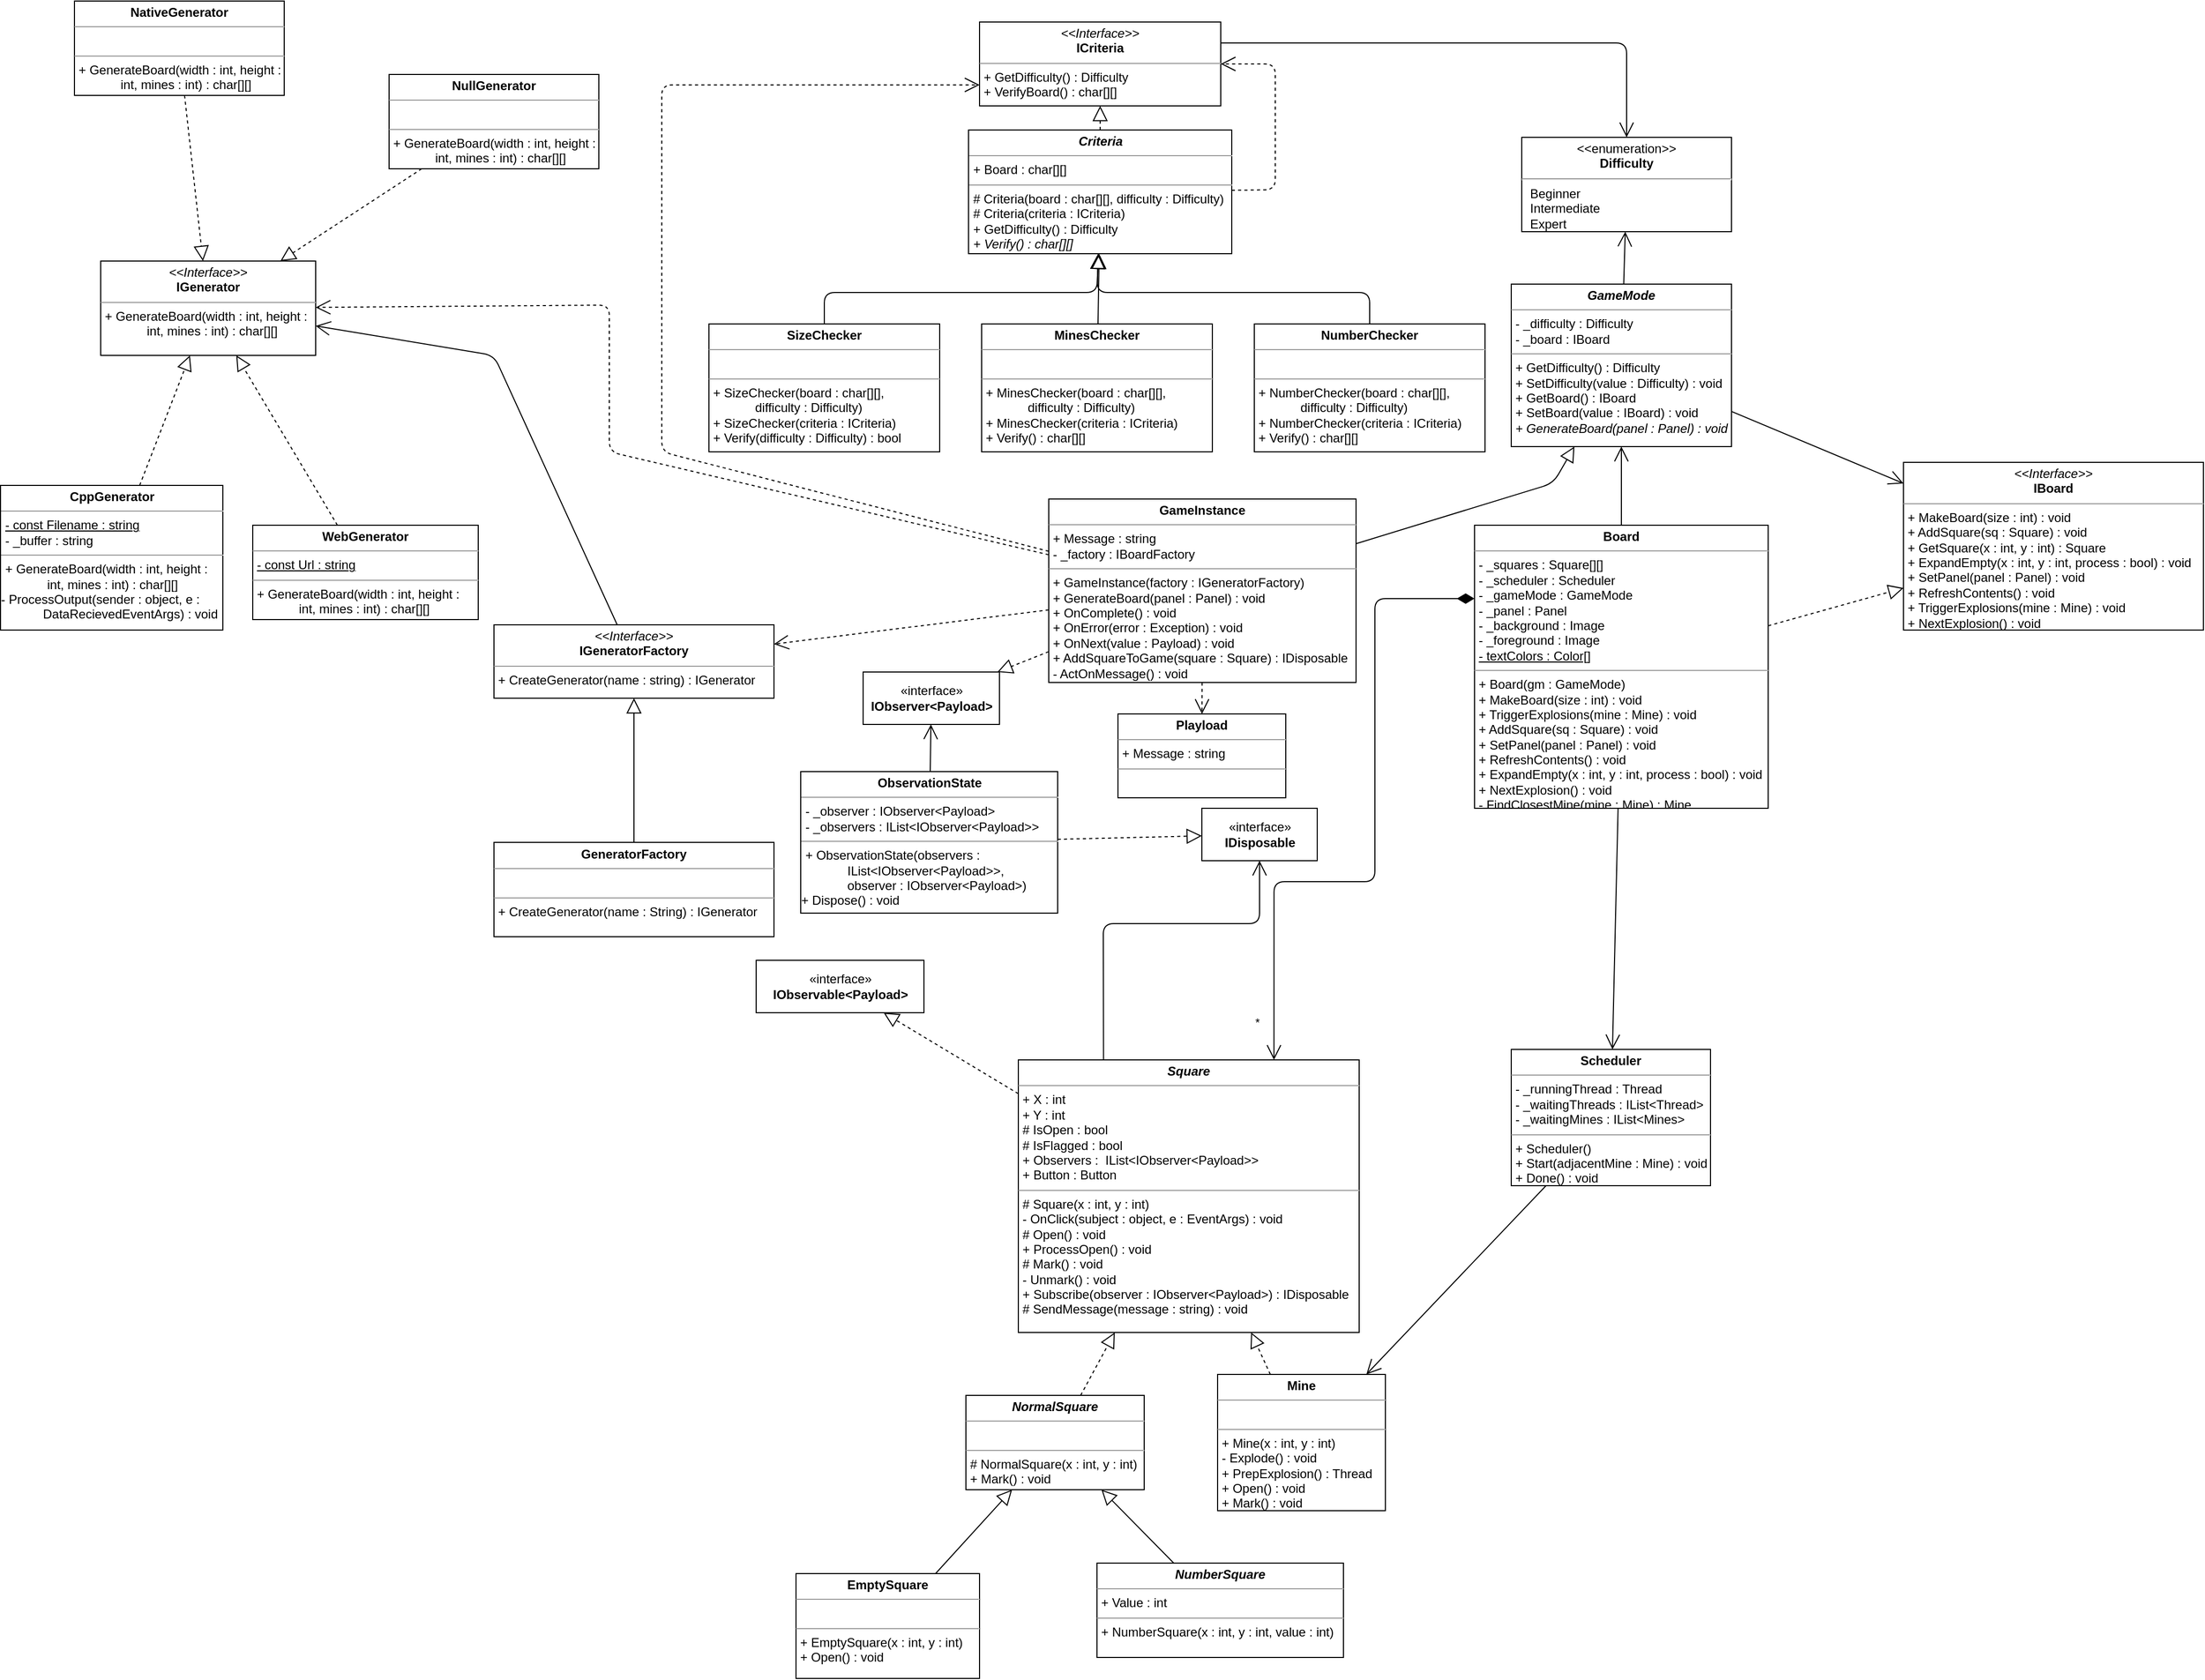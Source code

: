 <mxfile version="10.6.3" type="onedrive"><diagram id="pnodZiI6A9-rPGKO3RXd" name="Page-1"><mxGraphModel dx="2244" dy="1815" grid="1" gridSize="10" guides="1" tooltips="1" connect="1" arrows="1" fold="1" page="1" pageScale="1" pageWidth="850" pageHeight="1100" math="0" shadow="0"><root><mxCell id="0"/><mxCell id="1" parent="0"/><mxCell id="dl6-OlrVoj3H5_6Asgak-1" value="&lt;p style=&quot;margin: 0px ; margin-top: 4px ; text-align: center&quot;&gt;&lt;b&gt;&lt;i&gt;NormalSquare&lt;/i&gt;&lt;/b&gt;&lt;/p&gt;&lt;hr size=&quot;1&quot;&gt;&lt;p style=&quot;margin: 0px ; margin-left: 4px&quot;&gt;&lt;br&gt;&lt;/p&gt;&lt;hr size=&quot;1&quot;&gt;&lt;p style=&quot;margin: 0px ; margin-left: 4px&quot;&gt;# NormalSquare(x : int, y : int)&lt;/p&gt;&lt;p style=&quot;margin: 0px ; margin-left: 4px&quot;&gt;+ Mark() : void&lt;/p&gt;" style="verticalAlign=top;align=left;overflow=fill;fontSize=12;fontFamily=Helvetica;html=1;" parent="1" vertex="1"><mxGeometry x="90" y="520" width="170" height="90" as="geometry"/></mxCell><mxCell id="dl6-OlrVoj3H5_6Asgak-4" value="&lt;p style=&quot;margin: 0px ; margin-top: 4px ; text-align: center&quot;&gt;&lt;b&gt;Mine&lt;/b&gt;&lt;/p&gt;&lt;hr size=&quot;1&quot;&gt;&lt;p style=&quot;margin: 0px ; margin-left: 4px&quot;&gt;&lt;br&gt;&lt;/p&gt;&lt;hr size=&quot;1&quot;&gt;&lt;p style=&quot;margin: 0px ; margin-left: 4px&quot;&gt;+ Mine(x : int, y : int)&lt;/p&gt;&lt;p style=&quot;margin: 0px ; margin-left: 4px&quot;&gt;- Explode() : void&lt;/p&gt;&lt;p style=&quot;margin: 0px ; margin-left: 4px&quot;&gt;+ PrepExplosion() : Thread&lt;/p&gt;&lt;p style=&quot;margin: 0px ; margin-left: 4px&quot;&gt;+ Open() : void&lt;/p&gt;&lt;p style=&quot;margin: 0px ; margin-left: 4px&quot;&gt;+ Mark() : void&lt;/p&gt;" style="verticalAlign=top;align=left;overflow=fill;fontSize=12;fontFamily=Helvetica;html=1;" parent="1" vertex="1"><mxGeometry x="330" y="500" width="160" height="130" as="geometry"/></mxCell><mxCell id="dl6-OlrVoj3H5_6Asgak-5" value="&lt;p style=&quot;margin: 0px ; margin-top: 4px ; text-align: center&quot;&gt;&lt;b&gt;EmptySquare&lt;/b&gt;&lt;/p&gt;&lt;hr size=&quot;1&quot;&gt;&lt;p style=&quot;margin: 0px ; margin-left: 4px&quot;&gt;&lt;br&gt;&lt;/p&gt;&lt;hr size=&quot;1&quot;&gt;&lt;p style=&quot;margin: 0px ; margin-left: 4px&quot;&gt;+ EmptySquare(x : int, y : int)&lt;/p&gt;&lt;p style=&quot;margin: 0px ; margin-left: 4px&quot;&gt;+ Open() : void&lt;/p&gt;" style="verticalAlign=top;align=left;overflow=fill;fontSize=12;fontFamily=Helvetica;html=1;" parent="1" vertex="1"><mxGeometry x="-72" y="690" width="175" height="100" as="geometry"/></mxCell><mxCell id="dl6-OlrVoj3H5_6Asgak-6" value="&lt;p style=&quot;margin: 0px ; margin-top: 4px ; text-align: center&quot;&gt;&lt;b&gt;&lt;i&gt;NumberSquare&lt;/i&gt;&lt;/b&gt;&lt;/p&gt;&lt;hr size=&quot;1&quot;&gt;&lt;p style=&quot;margin: 0px ; margin-left: 4px&quot;&gt;+ Value : int&lt;/p&gt;&lt;hr size=&quot;1&quot;&gt;&lt;p style=&quot;margin: 0px ; margin-left: 4px&quot;&gt;+ NumberSquare(x : int, y : int, value : int)&lt;/p&gt;" style="verticalAlign=top;align=left;overflow=fill;fontSize=12;fontFamily=Helvetica;html=1;" parent="1" vertex="1"><mxGeometry x="215" y="680" width="235" height="90" as="geometry"/></mxCell><mxCell id="dl6-OlrVoj3H5_6Asgak-30" value="" style="endArrow=block;dashed=1;endFill=0;endSize=12;html=1;" parent="1" source="dl6-OlrVoj3H5_6Asgak-1" target="Zj_N1UgXmJXCf1v0Lo5h-10" edge="1"><mxGeometry width="160" relative="1" as="geometry"><mxPoint x="150" y="340" as="sourcePoint"/><mxPoint x="269.265" y="310" as="targetPoint"/></mxGeometry></mxCell><mxCell id="dl6-OlrVoj3H5_6Asgak-32" value="" style="endArrow=block;dashed=1;endFill=0;endSize=12;html=1;" parent="1" source="dl6-OlrVoj3H5_6Asgak-4" target="Zj_N1UgXmJXCf1v0Lo5h-10" edge="1"><mxGeometry width="160" relative="1" as="geometry"><mxPoint x="590" y="330" as="sourcePoint"/><mxPoint x="321.833" y="310" as="targetPoint"/></mxGeometry></mxCell><mxCell id="dl6-OlrVoj3H5_6Asgak-33" value="" style="edgeStyle=none;html=1;endSize=12;endArrow=block;endFill=0;" parent="1" source="dl6-OlrVoj3H5_6Asgak-5" target="dl6-OlrVoj3H5_6Asgak-1" edge="1"><mxGeometry width="160" relative="1" as="geometry"><mxPoint x="110" y="640" as="sourcePoint"/><mxPoint x="270" y="640" as="targetPoint"/></mxGeometry></mxCell><mxCell id="dl6-OlrVoj3H5_6Asgak-34" value="" style="edgeStyle=none;html=1;endSize=12;endArrow=block;endFill=0;" parent="1" source="dl6-OlrVoj3H5_6Asgak-6" target="dl6-OlrVoj3H5_6Asgak-1" edge="1"><mxGeometry width="160" relative="1" as="geometry"><mxPoint x="360" y="630" as="sourcePoint"/><mxPoint x="520" y="630" as="targetPoint"/></mxGeometry></mxCell><mxCell id="dl6-OlrVoj3H5_6Asgak-48" value="&lt;p style=&quot;margin: 0px ; margin-top: 4px ; text-align: center&quot;&gt;&lt;b&gt;Board&lt;/b&gt;&lt;/p&gt;&lt;hr size=&quot;1&quot;&gt;&lt;p style=&quot;margin: 0px ; margin-left: 4px&quot;&gt;- _squares : Square[][]&lt;/p&gt;&lt;p style=&quot;margin: 0px ; margin-left: 4px&quot;&gt;- _scheduler : Scheduler&lt;/p&gt;&lt;p style=&quot;margin: 0px ; margin-left: 4px&quot;&gt;- _gameMode : GameMode&lt;/p&gt;&lt;p style=&quot;margin: 0px ; margin-left: 4px&quot;&gt;- _panel : Panel&lt;/p&gt;&lt;p style=&quot;margin: 0px ; margin-left: 4px&quot;&gt;- _background : Image&lt;/p&gt;&lt;p style=&quot;margin: 0px ; margin-left: 4px&quot;&gt;- _foreground : Image&lt;/p&gt;&lt;p style=&quot;margin: 0px ; margin-left: 4px&quot;&gt;&lt;u&gt;- textColors : Color[]&lt;/u&gt;&lt;/p&gt;&lt;hr size=&quot;1&quot;&gt;&lt;p style=&quot;margin: 0px ; margin-left: 4px&quot;&gt;+ Board(gm : GameMode)&lt;/p&gt;&lt;p style=&quot;margin: 0px ; margin-left: 4px&quot;&gt;+ MakeBoard(size : int) : void&lt;/p&gt;&lt;p style=&quot;margin: 0px ; margin-left: 4px&quot;&gt;+ TriggerExplosions(mine : Mine) : void&lt;/p&gt;&lt;p style=&quot;margin: 0px ; margin-left: 4px&quot;&gt;+ AddSquare(sq : Square) : void&lt;/p&gt;&lt;p style=&quot;margin: 0px ; margin-left: 4px&quot;&gt;+ SetPanel(panel : Panel) : void&lt;/p&gt;&lt;p style=&quot;margin: 0px ; margin-left: 4px&quot;&gt;+ RefreshContents() : void&lt;/p&gt;&lt;p style=&quot;margin: 0px ; margin-left: 4px&quot;&gt;+ ExpandEmpty(x : int, y : int, process : bool) : void&lt;/p&gt;&lt;p style=&quot;margin: 0px ; margin-left: 4px&quot;&gt;+ NextExplosion() : void&lt;/p&gt;&lt;p style=&quot;margin: 0px ; margin-left: 4px&quot;&gt;- FindClosestMine(mine : Mine) : Mine&lt;/p&gt;&lt;p style=&quot;margin: 0px ; margin-left: 4px&quot;&gt;- GetAdjacentSquares(s : Square) : IList&amp;lt;Square&amp;gt;&lt;/p&gt;" style="verticalAlign=top;align=left;overflow=fill;fontSize=12;fontFamily=Helvetica;html=1;" parent="1" vertex="1"><mxGeometry x="575" y="-310" width="280" height="270" as="geometry"/></mxCell><mxCell id="dl6-OlrVoj3H5_6Asgak-49" value="*" style="endArrow=open;html=1;endSize=12;startArrow=diamondThin;startSize=14;startFill=1;edgeStyle=orthogonalEdgeStyle;align=left;verticalAlign=bottom;entryX=0.75;entryY=0;entryDx=0;entryDy=0;" parent="1" source="dl6-OlrVoj3H5_6Asgak-48" target="Zj_N1UgXmJXCf1v0Lo5h-10" edge="1"><mxGeometry x="0.915" y="-20" relative="1" as="geometry"><mxPoint x="350" y="-260" as="sourcePoint"/><mxPoint x="560" y="-120" as="targetPoint"/><mxPoint as="offset"/><Array as="points"><mxPoint x="480" y="-240"/><mxPoint x="480" y="30"/><mxPoint x="384" y="30"/></Array></mxGeometry></mxCell><mxCell id="Zj_N1UgXmJXCf1v0Lo5h-3" value="&lt;p style=&quot;margin: 0px ; margin-top: 4px ; text-align: center&quot;&gt;&lt;b&gt;GameInstance&lt;/b&gt;&lt;/p&gt;&lt;hr size=&quot;1&quot;&gt;&lt;p style=&quot;margin: 0px ; margin-left: 4px&quot;&gt;+ Message : string&lt;/p&gt;&lt;p style=&quot;margin: 0px ; margin-left: 4px&quot;&gt;- _factory : IBoardFactory&lt;/p&gt;&lt;hr size=&quot;1&quot;&gt;&lt;p style=&quot;margin: 0px ; margin-left: 4px&quot;&gt;+ GameInstance(factory : IGeneratorFactory)&lt;/p&gt;&lt;p style=&quot;margin: 0px ; margin-left: 4px&quot;&gt;+ GenerateBoard(panel : Panel) : void&lt;/p&gt;&lt;p style=&quot;margin: 0px ; margin-left: 4px&quot;&gt;+ OnComplete() : void&lt;/p&gt;&lt;p style=&quot;margin: 0px ; margin-left: 4px&quot;&gt;+ OnError(error : Exception) : void&lt;/p&gt;&lt;p style=&quot;margin: 0px ; margin-left: 4px&quot;&gt;+ OnNext(value : Payload) : void&lt;/p&gt;&lt;p style=&quot;margin: 0px ; margin-left: 4px&quot;&gt;+ AddSquareToGame(square : Square) : IDisposable&lt;/p&gt;&lt;p style=&quot;margin: 0px ; margin-left: 4px&quot;&gt;- ActOnMessage() : void&lt;/p&gt;" style="verticalAlign=top;align=left;overflow=fill;fontSize=12;fontFamily=Helvetica;html=1;" parent="1" vertex="1"><mxGeometry x="169" y="-335" width="293" height="175" as="geometry"/></mxCell><mxCell id="Zj_N1UgXmJXCf1v0Lo5h-4" value="&lt;p style=&quot;margin: 0px ; margin-top: 4px ; text-align: center&quot;&gt;&amp;lt;&amp;lt;enumeration&amp;gt;&amp;gt;&lt;br&gt;&lt;b&gt;Difficulty&lt;/b&gt;&lt;/p&gt;&lt;hr&gt;&lt;p style=&quot;margin: 0px ; margin-left: 8px ; text-align: left&quot;&gt;Beginner&lt;/p&gt;&lt;p style=&quot;margin: 0px ; margin-left: 8px ; text-align: left&quot;&gt;Intermediate&lt;/p&gt;&lt;p style=&quot;margin: 0px ; margin-left: 8px ; text-align: left&quot;&gt;Expert&lt;/p&gt;" style="shape=rect;html=1;overflow=fill;whiteSpace=wrap;" parent="1" vertex="1"><mxGeometry x="620" y="-680" width="200" height="90" as="geometry"/></mxCell><mxCell id="Zj_N1UgXmJXCf1v0Lo5h-10" value="&lt;p style=&quot;margin: 0px ; margin-top: 4px ; text-align: center&quot;&gt;&lt;b&gt;&lt;i&gt;Square&lt;/i&gt;&lt;/b&gt;&lt;/p&gt;&lt;hr size=&quot;1&quot;&gt;&lt;p style=&quot;margin: 0px ; margin-left: 4px&quot;&gt;+ X : int&lt;/p&gt;&lt;p style=&quot;margin: 0px ; margin-left: 4px&quot;&gt;+ Y : int&lt;/p&gt;&lt;p style=&quot;margin: 0px ; margin-left: 4px&quot;&gt;# IsOpen : bool&lt;br&gt;&lt;/p&gt;&lt;p style=&quot;margin: 0px ; margin-left: 4px&quot;&gt;# IsFlagged : bool&lt;/p&gt;&lt;p style=&quot;margin: 0px ; margin-left: 4px&quot;&gt;+ Observers :&amp;nbsp; IList&amp;lt;IObserver&amp;lt;Payload&amp;gt;&amp;gt;&lt;/p&gt;&lt;p style=&quot;margin: 0px ; margin-left: 4px&quot;&gt;+ Button : Button&lt;/p&gt;&lt;hr size=&quot;1&quot;&gt;&lt;p style=&quot;margin: 0px ; margin-left: 4px&quot;&gt;# Square(x : int, y : int)&lt;/p&gt;&lt;p style=&quot;margin: 0px ; margin-left: 4px&quot;&gt;- OnClick(subject : object, e : EventArgs) : void&lt;/p&gt;&lt;p style=&quot;margin: 0px ; margin-left: 4px&quot;&gt;# Open() : void&lt;/p&gt;&lt;p style=&quot;margin: 0px ; margin-left: 4px&quot;&gt;+ ProcessOpen() : void&lt;/p&gt;&lt;p style=&quot;margin: 0px ; margin-left: 4px&quot;&gt;# Mark() : void&lt;/p&gt;&lt;p style=&quot;margin: 0px ; margin-left: 4px&quot;&gt;- Unmark() : void&lt;/p&gt;&lt;p style=&quot;margin: 0px ; margin-left: 4px&quot;&gt;+ Subscribe(observer : IObserver&amp;lt;Payload&amp;gt;) : IDisposable&lt;/p&gt;&lt;p style=&quot;margin: 0px ; margin-left: 4px&quot;&gt;# SendMessage(message : string) : void&lt;/p&gt;" style="verticalAlign=top;align=left;overflow=fill;fontSize=12;fontFamily=Helvetica;html=1;" parent="1" vertex="1"><mxGeometry x="140" y="200" width="325" height="260" as="geometry"/></mxCell><mxCell id="Zj_N1UgXmJXCf1v0Lo5h-11" value="&lt;p style=&quot;margin: 0px ; margin-top: 4px ; text-align: center&quot;&gt;&lt;b&gt;&lt;i&gt;GameMode&lt;/i&gt;&lt;/b&gt;&lt;/p&gt;&lt;hr size=&quot;1&quot;&gt;&lt;p style=&quot;margin: 0px ; margin-left: 4px&quot;&gt;- _difficulty : Difficulty&lt;/p&gt;&lt;p style=&quot;margin: 0px ; margin-left: 4px&quot;&gt;- _board : IBoard&lt;/p&gt;&lt;hr size=&quot;1&quot;&gt;&lt;p style=&quot;margin: 0px ; margin-left: 4px&quot;&gt;+ GetDifficulty() : Difficulty&lt;/p&gt;&lt;p style=&quot;margin: 0px ; margin-left: 4px&quot;&gt;+ SetDifficulty(value : Difficulty) : void&lt;/p&gt;&lt;p style=&quot;margin: 0px ; margin-left: 4px&quot;&gt;+ GetBoard() : IBoard&lt;/p&gt;&lt;p style=&quot;margin: 0px ; margin-left: 4px&quot;&gt;+ SetBoard(value : IBoard) : void&lt;/p&gt;&lt;p style=&quot;margin: 0px ; margin-left: 4px&quot;&gt;&lt;i&gt;+ GenerateBoard(panel : Panel) : void&lt;/i&gt;&lt;/p&gt;" style="verticalAlign=top;align=left;overflow=fill;fontSize=12;fontFamily=Helvetica;html=1;" parent="1" vertex="1"><mxGeometry x="610" y="-540" width="210" height="155" as="geometry"/></mxCell><mxCell id="Zj_N1UgXmJXCf1v0Lo5h-12" value="" style="endArrow=open;endFill=1;endSize=12;html=1;" parent="1" source="Zj_N1UgXmJXCf1v0Lo5h-11" target="Zj_N1UgXmJXCf1v0Lo5h-13" edge="1"><mxGeometry width="160" relative="1" as="geometry"><mxPoint x="970" y="40" as="sourcePoint"/><mxPoint x="900" y="-400" as="targetPoint"/></mxGeometry></mxCell><mxCell id="Zj_N1UgXmJXCf1v0Lo5h-13" value="&lt;p style=&quot;margin: 0px ; margin-top: 4px ; text-align: center&quot;&gt;&lt;i&gt;&amp;lt;&amp;lt;Interface&amp;gt;&amp;gt;&lt;/i&gt;&lt;br&gt;&lt;b&gt;IBoard&lt;/b&gt;&lt;/p&gt;&lt;hr size=&quot;1&quot;&gt;&lt;p style=&quot;margin: 0px ; margin-left: 4px&quot;&gt;+ MakeBoard(size : int) : void&lt;/p&gt;&lt;p style=&quot;margin: 0px ; margin-left: 4px&quot;&gt;+ AddSquare(sq : Square) : void&lt;br&gt;&lt;/p&gt;&lt;p style=&quot;margin: 0px ; margin-left: 4px&quot;&gt;+ GetSquare(x : int, y : int) : Square&lt;/p&gt;&lt;p style=&quot;margin: 0px ; margin-left: 4px&quot;&gt;+ ExpandEmpty(x : int, y : int, process : bool) : void&lt;/p&gt;&lt;p style=&quot;margin: 0px ; margin-left: 4px&quot;&gt;+ SetPanel(panel : Panel) : void&lt;/p&gt;&lt;p style=&quot;margin: 0px ; margin-left: 4px&quot;&gt;+ RefreshContents() : void&lt;/p&gt;&lt;p style=&quot;margin: 0px ; margin-left: 4px&quot;&gt;+ TriggerExplosions(mine : Mine) : void&lt;/p&gt;&lt;p style=&quot;margin: 0px ; margin-left: 4px&quot;&gt;+ NextExplosion() : void&lt;/p&gt;" style="verticalAlign=top;align=left;overflow=fill;fontSize=12;fontFamily=Helvetica;html=1;" parent="1" vertex="1"><mxGeometry x="984" y="-370" width="286" height="160" as="geometry"/></mxCell><mxCell id="Zj_N1UgXmJXCf1v0Lo5h-14" value="" style="endArrow=block;dashed=1;endFill=0;endSize=12;html=1;" parent="1" source="dl6-OlrVoj3H5_6Asgak-48" target="Zj_N1UgXmJXCf1v0Lo5h-13" edge="1"><mxGeometry width="160" relative="1" as="geometry"><mxPoint x="670" y="-350" as="sourcePoint"/><mxPoint x="830" y="-350" as="targetPoint"/></mxGeometry></mxCell><mxCell id="Zj_N1UgXmJXCf1v0Lo5h-15" value="" style="endArrow=open;endFill=1;endSize=12;html=1;" parent="1" source="dl6-OlrVoj3H5_6Asgak-48" target="Zj_N1UgXmJXCf1v0Lo5h-11" edge="1"><mxGeometry width="160" relative="1" as="geometry"><mxPoint x="890" y="-350" as="sourcePoint"/><mxPoint x="1050" y="-350" as="targetPoint"/></mxGeometry></mxCell><mxCell id="Zj_N1UgXmJXCf1v0Lo5h-16" value="" style="endArrow=open;endFill=1;endSize=12;html=1;" parent="1" source="Zj_N1UgXmJXCf1v0Lo5h-11" target="Zj_N1UgXmJXCf1v0Lo5h-4" edge="1"><mxGeometry width="160" relative="1" as="geometry"><mxPoint x="260" y="-589.5" as="sourcePoint"/><mxPoint x="420" y="-589.5" as="targetPoint"/></mxGeometry></mxCell><mxCell id="Zj_N1UgXmJXCf1v0Lo5h-17" value="" style="edgeStyle=none;html=1;endSize=12;endArrow=block;endFill=0;" parent="1" source="Zj_N1UgXmJXCf1v0Lo5h-3" target="Zj_N1UgXmJXCf1v0Lo5h-11" edge="1"><mxGeometry width="160" relative="1" as="geometry"><mxPoint x="130" y="-119.5" as="sourcePoint"/><mxPoint x="290" y="-119.5" as="targetPoint"/><Array as="points"><mxPoint x="650" y="-350"/></Array></mxGeometry></mxCell><mxCell id="Zj_N1UgXmJXCf1v0Lo5h-18" value="&lt;p style=&quot;margin: 0px ; margin-top: 4px ; text-align: center&quot;&gt;&lt;b&gt;Playload&lt;/b&gt;&lt;/p&gt;&lt;hr size=&quot;1&quot;&gt;&lt;p style=&quot;margin: 0px ; margin-left: 4px&quot;&gt;+ Message : string&lt;/p&gt;&lt;hr size=&quot;1&quot;&gt;&lt;p style=&quot;margin: 0px ; margin-left: 4px&quot;&gt;&lt;br&gt;&lt;/p&gt;" style="verticalAlign=top;align=left;overflow=fill;fontSize=12;fontFamily=Helvetica;html=1;" parent="1" vertex="1"><mxGeometry x="235" y="-130" width="160" height="80" as="geometry"/></mxCell><mxCell id="Zj_N1UgXmJXCf1v0Lo5h-19" value="«interface»&lt;br&gt;&lt;b&gt;IObservable&amp;lt;Payload&amp;gt;&lt;/b&gt;" style="html=1;" parent="1" vertex="1"><mxGeometry x="-110" y="105" width="160" height="50" as="geometry"/></mxCell><mxCell id="Zj_N1UgXmJXCf1v0Lo5h-22" value="" style="endArrow=block;dashed=1;endFill=0;endSize=12;html=1;" parent="1" source="Zj_N1UgXmJXCf1v0Lo5h-10" target="Zj_N1UgXmJXCf1v0Lo5h-19" edge="1"><mxGeometry width="160" relative="1" as="geometry"><mxPoint x="-60" y="190" as="sourcePoint"/><mxPoint x="100" y="190" as="targetPoint"/></mxGeometry></mxCell><mxCell id="Zj_N1UgXmJXCf1v0Lo5h-23" value="«interface»&lt;br&gt;&lt;b&gt;IObserver&amp;lt;Payload&amp;gt;&lt;/b&gt;" style="html=1;" parent="1" vertex="1"><mxGeometry x="-8" y="-170" width="130" height="50" as="geometry"/></mxCell><mxCell id="Zj_N1UgXmJXCf1v0Lo5h-24" value="" style="endArrow=block;dashed=1;endFill=0;endSize=12;html=1;" parent="1" source="Zj_N1UgXmJXCf1v0Lo5h-3" target="Zj_N1UgXmJXCf1v0Lo5h-23" edge="1"><mxGeometry width="160" relative="1" as="geometry"><mxPoint x="290" y="-140" as="sourcePoint"/><mxPoint x="200" y="-254.5" as="targetPoint"/></mxGeometry></mxCell><mxCell id="Zj_N1UgXmJXCf1v0Lo5h-25" value="Use" style="endArrow=open;endSize=12;dashed=1;html=1;textOpacity=0;" parent="1" source="Zj_N1UgXmJXCf1v0Lo5h-3" target="Zj_N1UgXmJXCf1v0Lo5h-18" edge="1"><mxGeometry width="160" relative="1" as="geometry"><mxPoint x="180" y="-120" as="sourcePoint"/><mxPoint x="340" y="-120" as="targetPoint"/><Array as="points"/></mxGeometry></mxCell><mxCell id="Zj_N1UgXmJXCf1v0Lo5h-26" value="«interface»&lt;br&gt;&lt;b&gt;IDisposable&lt;/b&gt;" style="html=1;" parent="1" vertex="1"><mxGeometry x="315" y="-40" width="110" height="50" as="geometry"/></mxCell><mxCell id="Zj_N1UgXmJXCf1v0Lo5h-27" value="&lt;p style=&quot;margin: 0px ; margin-top: 4px ; text-align: center&quot;&gt;&lt;b&gt;ObservationState&lt;/b&gt;&lt;/p&gt;&lt;hr size=&quot;1&quot;&gt;&lt;p style=&quot;margin: 0px ; margin-left: 4px&quot;&gt;- _observer : IObserver&amp;lt;Payload&amp;gt;&lt;/p&gt;&lt;p style=&quot;margin: 0px ; margin-left: 4px&quot;&gt;- _observers : IList&amp;lt;IObserver&amp;lt;Payload&amp;gt;&amp;gt;&lt;/p&gt;&lt;hr size=&quot;1&quot;&gt;&lt;p style=&quot;margin: 0px ; margin-left: 4px&quot;&gt;+ ObservationState(observers :&amp;nbsp;&lt;/p&gt;&lt;blockquote style=&quot;margin: 0 0 0 40px ; border: none ; padding: 0px&quot;&gt;&lt;p style=&quot;margin: 0px ; margin-left: 4px&quot;&gt;IList&amp;lt;IObserver&amp;lt;Payload&amp;gt;&amp;gt;,&amp;nbsp;&lt;/p&gt;&lt;p style=&quot;margin: 0px ; margin-left: 4px&quot;&gt;observer : IObserver&amp;lt;Payload&amp;gt;)&lt;/p&gt;&lt;/blockquote&gt;+ Dispose() : void&lt;br&gt;" style="verticalAlign=top;align=left;overflow=fill;fontSize=12;fontFamily=Helvetica;html=1;" parent="1" vertex="1"><mxGeometry x="-67.5" y="-75" width="245" height="135" as="geometry"/></mxCell><mxCell id="Zj_N1UgXmJXCf1v0Lo5h-28" value="" style="endArrow=block;dashed=1;endFill=0;endSize=12;html=1;" parent="1" source="Zj_N1UgXmJXCf1v0Lo5h-27" target="Zj_N1UgXmJXCf1v0Lo5h-26" edge="1"><mxGeometry width="160" relative="1" as="geometry"><mxPoint x="220" y="30" as="sourcePoint"/><mxPoint x="380" y="30" as="targetPoint"/></mxGeometry></mxCell><mxCell id="Zj_N1UgXmJXCf1v0Lo5h-30" value="" style="endArrow=open;endFill=1;endSize=12;html=1;" parent="1" source="Zj_N1UgXmJXCf1v0Lo5h-27" target="Zj_N1UgXmJXCf1v0Lo5h-23" edge="1"><mxGeometry width="160" relative="1" as="geometry"><mxPoint x="40" y="-150" as="sourcePoint"/><mxPoint x="200" y="-150" as="targetPoint"/></mxGeometry></mxCell><mxCell id="Zj_N1UgXmJXCf1v0Lo5h-32" value="&lt;p style=&quot;margin: 0px ; margin-top: 4px ; text-align: center&quot;&gt;&lt;b&gt;Scheduler&lt;/b&gt;&lt;/p&gt;&lt;hr size=&quot;1&quot;&gt;&lt;p style=&quot;margin: 0px ; margin-left: 4px&quot;&gt;- _runningThread : Thread&lt;/p&gt;&lt;p style=&quot;margin: 0px ; margin-left: 4px&quot;&gt;- _waitingThreads : IList&amp;lt;Thread&amp;gt;&lt;br&gt;&lt;/p&gt;&lt;p style=&quot;margin: 0px ; margin-left: 4px&quot;&gt;- _waitingMines : IList&amp;lt;Mines&amp;gt;&lt;/p&gt;&lt;hr size=&quot;1&quot;&gt;&lt;p style=&quot;margin: 0px ; margin-left: 4px&quot;&gt;+ Scheduler()&lt;/p&gt;&lt;p style=&quot;margin: 0px ; margin-left: 4px&quot;&gt;+ Start(adjacentMine : Mine) : void&lt;/p&gt;&lt;p style=&quot;margin: 0px ; margin-left: 4px&quot;&gt;+ Done() : void&lt;/p&gt;" style="verticalAlign=top;align=left;overflow=fill;fontSize=12;fontFamily=Helvetica;html=1;" parent="1" vertex="1"><mxGeometry x="610" y="190" width="190" height="130" as="geometry"/></mxCell><mxCell id="Zj_N1UgXmJXCf1v0Lo5h-36" value="" style="endArrow=open;endFill=1;endSize=12;html=1;" parent="1" source="dl6-OlrVoj3H5_6Asgak-48" target="Zj_N1UgXmJXCf1v0Lo5h-32" edge="1"><mxGeometry width="160" relative="1" as="geometry"><mxPoint x="740" y="-110" as="sourcePoint"/><mxPoint x="900" y="-110" as="targetPoint"/></mxGeometry></mxCell><mxCell id="hIwjcrPn_m_a7-lA1DSF-1" value="" style="endArrow=open;endFill=1;endSize=12;html=1;exitX=0.25;exitY=0;exitDx=0;exitDy=0;" parent="1" source="Zj_N1UgXmJXCf1v0Lo5h-10" target="Zj_N1UgXmJXCf1v0Lo5h-26" edge="1"><mxGeometry width="160" relative="1" as="geometry"><mxPoint x="200" y="190" as="sourcePoint"/><mxPoint x="340" y="90" as="targetPoint"/><Array as="points"><mxPoint x="221" y="70"/><mxPoint x="370" y="70"/></Array></mxGeometry></mxCell><mxCell id="0U5L65BVeezEL8dCvUQB-1" value="&lt;p style=&quot;margin: 0px ; margin-top: 4px ; text-align: center&quot;&gt;&lt;i&gt;&amp;lt;&amp;lt;Interface&amp;gt;&amp;gt;&lt;/i&gt;&lt;br&gt;&lt;b&gt;IGenerator&lt;/b&gt;&lt;/p&gt;&lt;hr size=&quot;1&quot;&gt;&lt;p style=&quot;margin: 0px ; margin-left: 4px&quot;&gt;+ GenerateBoard(width : int, height :&amp;nbsp;&lt;/p&gt;&lt;blockquote style=&quot;margin: 0 0 0 40px ; border: none ; padding: 0px&quot;&gt;&lt;p style=&quot;margin: 0px ; margin-left: 4px&quot;&gt;int,&amp;nbsp;&lt;span&gt;mines : int) : char[][]&lt;/span&gt;&lt;/p&gt;&lt;/blockquote&gt;" style="verticalAlign=top;align=left;overflow=fill;fontSize=12;fontFamily=Helvetica;html=1;" parent="1" vertex="1"><mxGeometry x="-735" y="-562" width="205" height="90" as="geometry"/></mxCell><mxCell id="0U5L65BVeezEL8dCvUQB-2" value="&lt;p style=&quot;margin: 0px ; margin-top: 4px ; text-align: center&quot;&gt;&lt;i&gt;&amp;lt;&amp;lt;Interface&amp;gt;&amp;gt;&lt;/i&gt;&lt;br&gt;&lt;b&gt;IGeneratorFactory&lt;/b&gt;&lt;/p&gt;&lt;hr size=&quot;1&quot;&gt;&lt;p style=&quot;margin: 0px ; margin-left: 4px&quot;&gt;+ CreateGenerator(name : string) : IGenerator&lt;/p&gt;" style="verticalAlign=top;align=left;overflow=fill;fontSize=12;fontFamily=Helvetica;html=1;" parent="1" vertex="1"><mxGeometry x="-360" y="-215" width="267" height="70" as="geometry"/></mxCell><mxCell id="0U5L65BVeezEL8dCvUQB-3" value="Use" style="endArrow=open;endSize=12;dashed=1;html=1;textOpacity=0;" parent="1" source="Zj_N1UgXmJXCf1v0Lo5h-3" target="0U5L65BVeezEL8dCvUQB-2" edge="1"><mxGeometry width="160" relative="1" as="geometry"><mxPoint x="40" y="-540" as="sourcePoint"/><mxPoint x="200" y="-540" as="targetPoint"/></mxGeometry></mxCell><mxCell id="0U5L65BVeezEL8dCvUQB-4" value="Use" style="endArrow=open;endSize=12;dashed=1;html=1;textOpacity=0;" parent="1" source="Zj_N1UgXmJXCf1v0Lo5h-3" target="0U5L65BVeezEL8dCvUQB-1" edge="1"><mxGeometry width="160" relative="1" as="geometry"><mxPoint x="-40" y="-400" as="sourcePoint"/><mxPoint x="120" y="-400" as="targetPoint"/><Array as="points"><mxPoint x="-250" y="-380"/><mxPoint x="-250" y="-520"/></Array></mxGeometry></mxCell><mxCell id="0U5L65BVeezEL8dCvUQB-5" value="&lt;p style=&quot;margin: 0px ; margin-top: 4px ; text-align: center&quot;&gt;&lt;b&gt;GeneratorFactory&lt;/b&gt;&lt;/p&gt;&lt;hr size=&quot;1&quot;&gt;&lt;p style=&quot;margin: 0px ; margin-left: 4px&quot;&gt;&lt;br&gt;&lt;/p&gt;&lt;hr size=&quot;1&quot;&gt;&lt;p style=&quot;margin: 0px ; margin-left: 4px&quot;&gt;+ CreateGenerator(name : String) : IGenerator&lt;br&gt;&lt;/p&gt;" style="verticalAlign=top;align=left;overflow=fill;fontSize=12;fontFamily=Helvetica;html=1;" parent="1" vertex="1"><mxGeometry x="-360" y="-7.5" width="267" height="90" as="geometry"/></mxCell><mxCell id="0U5L65BVeezEL8dCvUQB-6" value="" style="edgeStyle=none;html=1;endSize=12;endArrow=block;endFill=0;" parent="1" source="0U5L65BVeezEL8dCvUQB-5" target="0U5L65BVeezEL8dCvUQB-2" edge="1"><mxGeometry width="160" relative="1" as="geometry"><mxPoint x="-380" y="-400" as="sourcePoint"/><mxPoint x="-220" y="-400" as="targetPoint"/></mxGeometry></mxCell><mxCell id="0U5L65BVeezEL8dCvUQB-7" value="&lt;p style=&quot;margin: 0px ; margin-top: 4px ; text-align: center&quot;&gt;&lt;b&gt;NativeGenerator&lt;/b&gt;&lt;/p&gt;&lt;hr size=&quot;1&quot;&gt;&lt;p style=&quot;margin: 0px ; margin-left: 4px&quot;&gt;&lt;br&gt;&lt;/p&gt;&lt;hr size=&quot;1&quot;&gt;&lt;p style=&quot;margin: 0px ; margin-left: 4px&quot;&gt;+ GenerateBoard(width : int, height :&amp;nbsp;&lt;/p&gt;&lt;blockquote style=&quot;margin: 0 0 0 40px ; border: none ; padding: 0px&quot;&gt;&lt;p style=&quot;margin: 0px ; margin-left: 4px&quot;&gt;int, mines : int) : char[][]&lt;/p&gt;&lt;/blockquote&gt;" style="verticalAlign=top;align=left;overflow=fill;fontSize=12;fontFamily=Helvetica;html=1;" parent="1" vertex="1"><mxGeometry x="-760" y="-810" width="200" height="90" as="geometry"/></mxCell><mxCell id="0U5L65BVeezEL8dCvUQB-8" value="&lt;p style=&quot;margin: 0px ; margin-top: 4px ; text-align: center&quot;&gt;&lt;b&gt;CppGenerator&lt;/b&gt;&lt;/p&gt;&lt;hr size=&quot;1&quot;&gt;&lt;p style=&quot;margin: 0px ; margin-left: 4px&quot;&gt;&lt;u&gt;- const Filename : string&lt;/u&gt;&lt;/p&gt;&lt;p style=&quot;margin: 0px ; margin-left: 4px&quot;&gt;- _buffer : string&lt;/p&gt;&lt;hr size=&quot;1&quot;&gt;&lt;p style=&quot;margin: 0px ; margin-left: 4px&quot;&gt;&lt;span&gt;+ GenerateBoard(width : int, height :&lt;/span&gt;&lt;br&gt;&lt;/p&gt;&lt;p style=&quot;margin: 0px ; margin-left: 4px&quot;&gt;&lt;/p&gt;&lt;blockquote style=&quot;margin: 0 0 0 40px ; border: none ; padding: 0px&quot;&gt;&lt;p style=&quot;margin: 0px ; margin-left: 4px&quot;&gt;int, mines : int) : char[][]&lt;/p&gt;&lt;/blockquote&gt;- ProcessOutput(sender : object,&amp;nbsp;&lt;span&gt;e : &lt;br&gt;&lt;/span&gt;&lt;blockquote style=&quot;margin: 0 0 0 40px ; border: none ; padding: 0px&quot;&gt;&lt;span&gt;DataRecievedEventArgs) : void&lt;/span&gt;&lt;/blockquote&gt;&lt;p&gt;&lt;/p&gt;" style="verticalAlign=top;align=left;overflow=fill;fontSize=12;fontFamily=Helvetica;html=1;" parent="1" vertex="1"><mxGeometry x="-830.5" y="-348" width="212" height="138" as="geometry"/></mxCell><mxCell id="0U5L65BVeezEL8dCvUQB-9" value="&lt;p style=&quot;margin: 0px ; margin-top: 4px ; text-align: center&quot;&gt;&lt;b&gt;WebGenerator&lt;/b&gt;&lt;/p&gt;&lt;hr size=&quot;1&quot;&gt;&lt;p style=&quot;margin: 0px ; margin-left: 4px&quot;&gt;&lt;u&gt;- const Url : string&lt;/u&gt;&lt;/p&gt;&lt;hr size=&quot;1&quot;&gt;&lt;p style=&quot;margin: 0px ; margin-left: 4px&quot;&gt;&lt;span&gt;+ GenerateBoard(width : int, height :&lt;/span&gt;&lt;br&gt;&lt;/p&gt;&lt;p style=&quot;margin: 0px ; margin-left: 4px&quot;&gt;&lt;/p&gt;&lt;blockquote style=&quot;margin: 0 0 0 40px ; border: none ; padding: 0px&quot;&gt;&lt;p style=&quot;margin: 0px ; margin-left: 4px&quot;&gt;int, mines : int) : char[][]&lt;/p&gt;&lt;/blockquote&gt;&lt;p&gt;&lt;/p&gt;" style="verticalAlign=top;align=left;overflow=fill;fontSize=12;fontFamily=Helvetica;html=1;" parent="1" vertex="1"><mxGeometry x="-590" y="-310" width="215" height="90" as="geometry"/></mxCell><mxCell id="0U5L65BVeezEL8dCvUQB-13" value="&lt;p style=&quot;margin: 0px ; margin-top: 4px ; text-align: center&quot;&gt;&lt;i&gt;&amp;lt;&amp;lt;Interface&amp;gt;&amp;gt;&lt;/i&gt;&lt;br&gt;&lt;b&gt;ICriteria&lt;/b&gt;&lt;/p&gt;&lt;hr size=&quot;1&quot;&gt;&lt;p style=&quot;margin: 0px ; margin-left: 4px&quot;&gt;+ GetDifficulty() : Difficulty&lt;/p&gt;&lt;p style=&quot;margin: 0px ; margin-left: 4px&quot;&gt;+ VerifyBoard() : char[][]&lt;/p&gt;" style="verticalAlign=top;align=left;overflow=fill;fontSize=12;fontFamily=Helvetica;html=1;" parent="1" vertex="1"><mxGeometry x="103" y="-790" width="230" height="80" as="geometry"/></mxCell><mxCell id="0U5L65BVeezEL8dCvUQB-14" value="&lt;p style=&quot;margin: 0px ; margin-top: 4px ; text-align: center&quot;&gt;&lt;b&gt;&lt;i&gt;Criteria&lt;/i&gt;&lt;/b&gt;&lt;/p&gt;&lt;hr size=&quot;1&quot;&gt;&lt;p style=&quot;margin: 0px ; margin-left: 4px&quot;&gt;+ Board : char[][]&lt;/p&gt;&lt;hr size=&quot;1&quot;&gt;&lt;p style=&quot;margin: 0px ; margin-left: 4px&quot;&gt;# Criteria(board : char[][], difficulty : Difficulty)&lt;/p&gt;&lt;p style=&quot;margin: 0px ; margin-left: 4px&quot;&gt;# Criteria(criteria : ICriteria)&lt;/p&gt;&lt;p style=&quot;margin: 0px ; margin-left: 4px&quot;&gt;+ GetDifficulty() : Difficulty&lt;/p&gt;&lt;p style=&quot;margin: 0px ; margin-left: 4px&quot;&gt;&lt;i&gt;+ Verify() : char[][]&lt;/i&gt;&lt;/p&gt;" style="verticalAlign=top;align=left;overflow=fill;fontSize=12;fontFamily=Helvetica;html=1;" parent="1" vertex="1"><mxGeometry x="92.5" y="-687" width="251" height="118" as="geometry"/></mxCell><mxCell id="0U5L65BVeezEL8dCvUQB-15" value="" style="endArrow=block;dashed=1;endFill=0;endSize=12;html=1;" parent="1" source="0U5L65BVeezEL8dCvUQB-14" target="0U5L65BVeezEL8dCvUQB-13" edge="1"><mxGeometry width="160" relative="1" as="geometry"><mxPoint x="310" y="-669.5" as="sourcePoint"/><mxPoint x="470" y="-669.5" as="targetPoint"/></mxGeometry></mxCell><mxCell id="0U5L65BVeezEL8dCvUQB-16" value="&lt;p style=&quot;margin: 0px ; margin-top: 4px ; text-align: center&quot;&gt;&lt;b&gt;SizeChecker&lt;/b&gt;&lt;/p&gt;&lt;hr size=&quot;1&quot;&gt;&lt;p style=&quot;margin: 0px ; margin-left: 4px&quot;&gt;&lt;br&gt;&lt;/p&gt;&lt;hr size=&quot;1&quot;&gt;&lt;p style=&quot;margin: 0px ; margin-left: 4px&quot;&gt;+ SizeChecker(board : char[][],&amp;nbsp;&lt;/p&gt;&lt;blockquote style=&quot;margin: 0 0 0 40px ; border: none ; padding: 0px&quot;&gt;&lt;p style=&quot;margin: 0px ; margin-left: 4px&quot;&gt;difficulty : Difficulty)&lt;/p&gt;&lt;/blockquote&gt;&lt;p style=&quot;margin: 0px ; margin-left: 4px&quot;&gt;+ SizeChecker(criteria : ICriteria)&lt;/p&gt;&lt;p style=&quot;margin: 0px ; margin-left: 4px&quot;&gt;+ Verify(difficulty : Difficulty) : bool&lt;br&gt;&lt;/p&gt;" style="verticalAlign=top;align=left;overflow=fill;fontSize=12;fontFamily=Helvetica;html=1;" parent="1" vertex="1"><mxGeometry x="-155" y="-502" width="220" height="122" as="geometry"/></mxCell><mxCell id="0U5L65BVeezEL8dCvUQB-17" value="&lt;p style=&quot;margin: 0px ; margin-top: 4px ; text-align: center&quot;&gt;&lt;b&gt;MinesChecker&lt;/b&gt;&lt;/p&gt;&lt;hr size=&quot;1&quot;&gt;&lt;p style=&quot;margin: 0px ; margin-left: 4px&quot;&gt;&lt;br&gt;&lt;/p&gt;&lt;hr size=&quot;1&quot;&gt;&lt;p style=&quot;margin: 0px ; margin-left: 4px&quot;&gt;+ MinesChecker(board : char[][],&lt;/p&gt;&lt;blockquote style=&quot;margin: 0 0 0 40px ; border: none ; padding: 0px&quot;&gt;&lt;p style=&quot;margin: 0px ; margin-left: 4px&quot;&gt;difficulty : Difficulty)&lt;/p&gt;&lt;/blockquote&gt;&lt;p style=&quot;margin: 0px ; margin-left: 4px&quot;&gt;+ MinesChecker(criteria : ICriteria)&lt;/p&gt;&lt;p style=&quot;margin: 0px ; margin-left: 4px&quot;&gt;+ Verify() : char[][]&lt;br&gt;&lt;/p&gt;" style="verticalAlign=top;align=left;overflow=fill;fontSize=12;fontFamily=Helvetica;html=1;" parent="1" vertex="1"><mxGeometry x="105" y="-502" width="220" height="122" as="geometry"/></mxCell><mxCell id="0U5L65BVeezEL8dCvUQB-18" value="&lt;p style=&quot;margin: 0px ; margin-top: 4px ; text-align: center&quot;&gt;&lt;b&gt;NumberChecker&lt;/b&gt;&lt;/p&gt;&lt;hr size=&quot;1&quot;&gt;&lt;p style=&quot;margin: 0px ; margin-left: 4px&quot;&gt;&lt;br&gt;&lt;/p&gt;&lt;hr size=&quot;1&quot;&gt;&lt;p style=&quot;margin: 0px ; margin-left: 4px&quot;&gt;+ NumberChecker(board : char[][],&lt;/p&gt;&lt;blockquote style=&quot;margin: 0 0 0 40px ; border: none ; padding: 0px&quot;&gt;&lt;p style=&quot;margin: 0px ; margin-left: 4px&quot;&gt;difficulty : Difficulty)&lt;/p&gt;&lt;/blockquote&gt;&lt;p style=&quot;margin: 0px ; margin-left: 4px&quot;&gt;+ NumberChecker(criteria : ICriteria)&lt;/p&gt;&lt;p style=&quot;margin: 0px ; margin-left: 4px&quot;&gt;+ Verify() : char[][]&lt;br&gt;&lt;/p&gt;" style="verticalAlign=top;align=left;overflow=fill;fontSize=12;fontFamily=Helvetica;html=1;" parent="1" vertex="1"><mxGeometry x="365" y="-502" width="220" height="122" as="geometry"/></mxCell><mxCell id="0U5L65BVeezEL8dCvUQB-19" value="" style="edgeStyle=none;html=1;endSize=12;endArrow=block;endFill=0;" parent="1" source="0U5L65BVeezEL8dCvUQB-16" target="0U5L65BVeezEL8dCvUQB-14" edge="1"><mxGeometry width="160" relative="1" as="geometry"><mxPoint x="-35" y="-542" as="sourcePoint"/><mxPoint x="125" y="-542" as="targetPoint"/><Array as="points"><mxPoint x="-45" y="-532"/><mxPoint x="215" y="-532"/></Array></mxGeometry></mxCell><mxCell id="0U5L65BVeezEL8dCvUQB-20" value="" style="edgeStyle=none;html=1;endSize=12;endArrow=block;endFill=0;" parent="1" source="0U5L65BVeezEL8dCvUQB-18" target="0U5L65BVeezEL8dCvUQB-14" edge="1"><mxGeometry width="160" relative="1" as="geometry"><mxPoint x="445" y="-572" as="sourcePoint"/><mxPoint x="605" y="-572" as="targetPoint"/><Array as="points"><mxPoint x="475" y="-532"/><mxPoint x="215" y="-532"/></Array></mxGeometry></mxCell><mxCell id="0U5L65BVeezEL8dCvUQB-21" value="" style="edgeStyle=none;html=1;endSize=12;endArrow=block;endFill=0;" parent="1" source="0U5L65BVeezEL8dCvUQB-17" target="0U5L65BVeezEL8dCvUQB-14" edge="1"><mxGeometry width="160" relative="1" as="geometry"><mxPoint x="415" y="-602" as="sourcePoint"/><mxPoint x="575" y="-602" as="targetPoint"/></mxGeometry></mxCell><mxCell id="0U5L65BVeezEL8dCvUQB-22" value="Use" style="endArrow=open;endSize=12;dashed=1;html=1;textOpacity=0;" parent="1" source="0U5L65BVeezEL8dCvUQB-14" target="0U5L65BVeezEL8dCvUQB-13" edge="1"><mxGeometry width="160" relative="1" as="geometry"><mxPoint x="465" y="-702" as="sourcePoint"/><mxPoint x="625" y="-702" as="targetPoint"/><Array as="points"><mxPoint x="385" y="-630"/><mxPoint x="385" y="-750"/></Array></mxGeometry></mxCell><mxCell id="0U5L65BVeezEL8dCvUQB-24" value="Use" style="endArrow=open;endSize=12;dashed=1;html=1;textOpacity=0;entryX=0;entryY=0.75;entryDx=0;entryDy=0;" parent="1" source="Zj_N1UgXmJXCf1v0Lo5h-3" target="0U5L65BVeezEL8dCvUQB-13" edge="1"><mxGeometry width="160" relative="1" as="geometry"><mxPoint x="-70" y="-390" as="sourcePoint"/><mxPoint x="90" y="-390" as="targetPoint"/><Array as="points"><mxPoint x="-200" y="-380"/><mxPoint x="-200" y="-730"/></Array></mxGeometry></mxCell><mxCell id="0U5L65BVeezEL8dCvUQB-26" value="" style="endArrow=open;endFill=1;endSize=12;html=1;exitX=1;exitY=0.25;exitDx=0;exitDy=0;" parent="1" source="0U5L65BVeezEL8dCvUQB-13" target="Zj_N1UgXmJXCf1v0Lo5h-4" edge="1"><mxGeometry width="160" relative="1" as="geometry"><mxPoint x="560" y="-810" as="sourcePoint"/><mxPoint x="720" y="-810" as="targetPoint"/><Array as="points"><mxPoint x="720" y="-770"/></Array></mxGeometry></mxCell><mxCell id="F7DoY-xaY9Xa7jaSom0T-1" value="" style="endArrow=open;endFill=1;endSize=12;html=1;" edge="1" parent="1" source="Zj_N1UgXmJXCf1v0Lo5h-32" target="dl6-OlrVoj3H5_6Asgak-4"><mxGeometry width="160" relative="1" as="geometry"><mxPoint x="530" y="410" as="sourcePoint"/><mxPoint x="690" y="410" as="targetPoint"/></mxGeometry></mxCell><mxCell id="F7DoY-xaY9Xa7jaSom0T-7" value="&lt;p style=&quot;margin: 0px ; margin-top: 4px ; text-align: center&quot;&gt;&lt;b&gt;NullGenerator&lt;/b&gt;&lt;/p&gt;&lt;hr size=&quot;1&quot;&gt;&lt;p style=&quot;margin: 0px ; margin-left: 4px&quot;&gt;&lt;br&gt;&lt;/p&gt;&lt;hr size=&quot;1&quot;&gt;&lt;p style=&quot;margin: 0px ; margin-left: 4px&quot;&gt;+ GenerateBoard(width : int, height :&amp;nbsp;&lt;/p&gt;&lt;blockquote style=&quot;margin: 0 0 0 40px ; border: none ; padding: 0px&quot;&gt;&lt;p style=&quot;margin: 0px ; margin-left: 4px&quot;&gt;int, mines : int) : char[][]&lt;/p&gt;&lt;/blockquote&gt;" style="verticalAlign=top;align=left;overflow=fill;fontSize=12;fontFamily=Helvetica;html=1;" vertex="1" parent="1"><mxGeometry x="-460" y="-740" width="200" height="90" as="geometry"/></mxCell><mxCell id="F7DoY-xaY9Xa7jaSom0T-10" value="" style="endArrow=block;dashed=1;endFill=0;endSize=12;html=1;" edge="1" parent="1" source="F7DoY-xaY9Xa7jaSom0T-7" target="0U5L65BVeezEL8dCvUQB-1"><mxGeometry width="160" relative="1" as="geometry"><mxPoint x="-890" y="-420" as="sourcePoint"/><mxPoint x="-730" y="-420" as="targetPoint"/></mxGeometry></mxCell><mxCell id="F7DoY-xaY9Xa7jaSom0T-11" value="" style="endArrow=block;dashed=1;endFill=0;endSize=12;html=1;" edge="1" parent="1" source="0U5L65BVeezEL8dCvUQB-7" target="0U5L65BVeezEL8dCvUQB-1"><mxGeometry width="160" relative="1" as="geometry"><mxPoint x="-650" y="-460" as="sourcePoint"/><mxPoint x="-490" y="-460" as="targetPoint"/></mxGeometry></mxCell><mxCell id="F7DoY-xaY9Xa7jaSom0T-12" value="" style="endArrow=block;dashed=1;endFill=0;endSize=12;html=1;" edge="1" parent="1" source="0U5L65BVeezEL8dCvUQB-8" target="0U5L65BVeezEL8dCvUQB-1"><mxGeometry width="160" relative="1" as="geometry"><mxPoint x="-570" y="-430" as="sourcePoint"/><mxPoint x="-410" y="-430" as="targetPoint"/></mxGeometry></mxCell><mxCell id="F7DoY-xaY9Xa7jaSom0T-13" value="" style="endArrow=block;dashed=1;endFill=0;endSize=12;html=1;" edge="1" parent="1" source="0U5L65BVeezEL8dCvUQB-9" target="0U5L65BVeezEL8dCvUQB-1"><mxGeometry width="160" relative="1" as="geometry"><mxPoint x="-460" y="-430" as="sourcePoint"/><mxPoint x="-300" y="-430" as="targetPoint"/></mxGeometry></mxCell><mxCell id="F7DoY-xaY9Xa7jaSom0T-14" value="" style="endArrow=open;endFill=1;endSize=12;html=1;" edge="1" parent="1" source="0U5L65BVeezEL8dCvUQB-2" target="0U5L65BVeezEL8dCvUQB-1"><mxGeometry width="160" relative="1" as="geometry"><mxPoint x="-400" y="-500" as="sourcePoint"/><mxPoint x="-240" y="-500" as="targetPoint"/><Array as="points"><mxPoint x="-360" y="-472"/></Array></mxGeometry></mxCell></root></mxGraphModel></diagram></mxfile>
